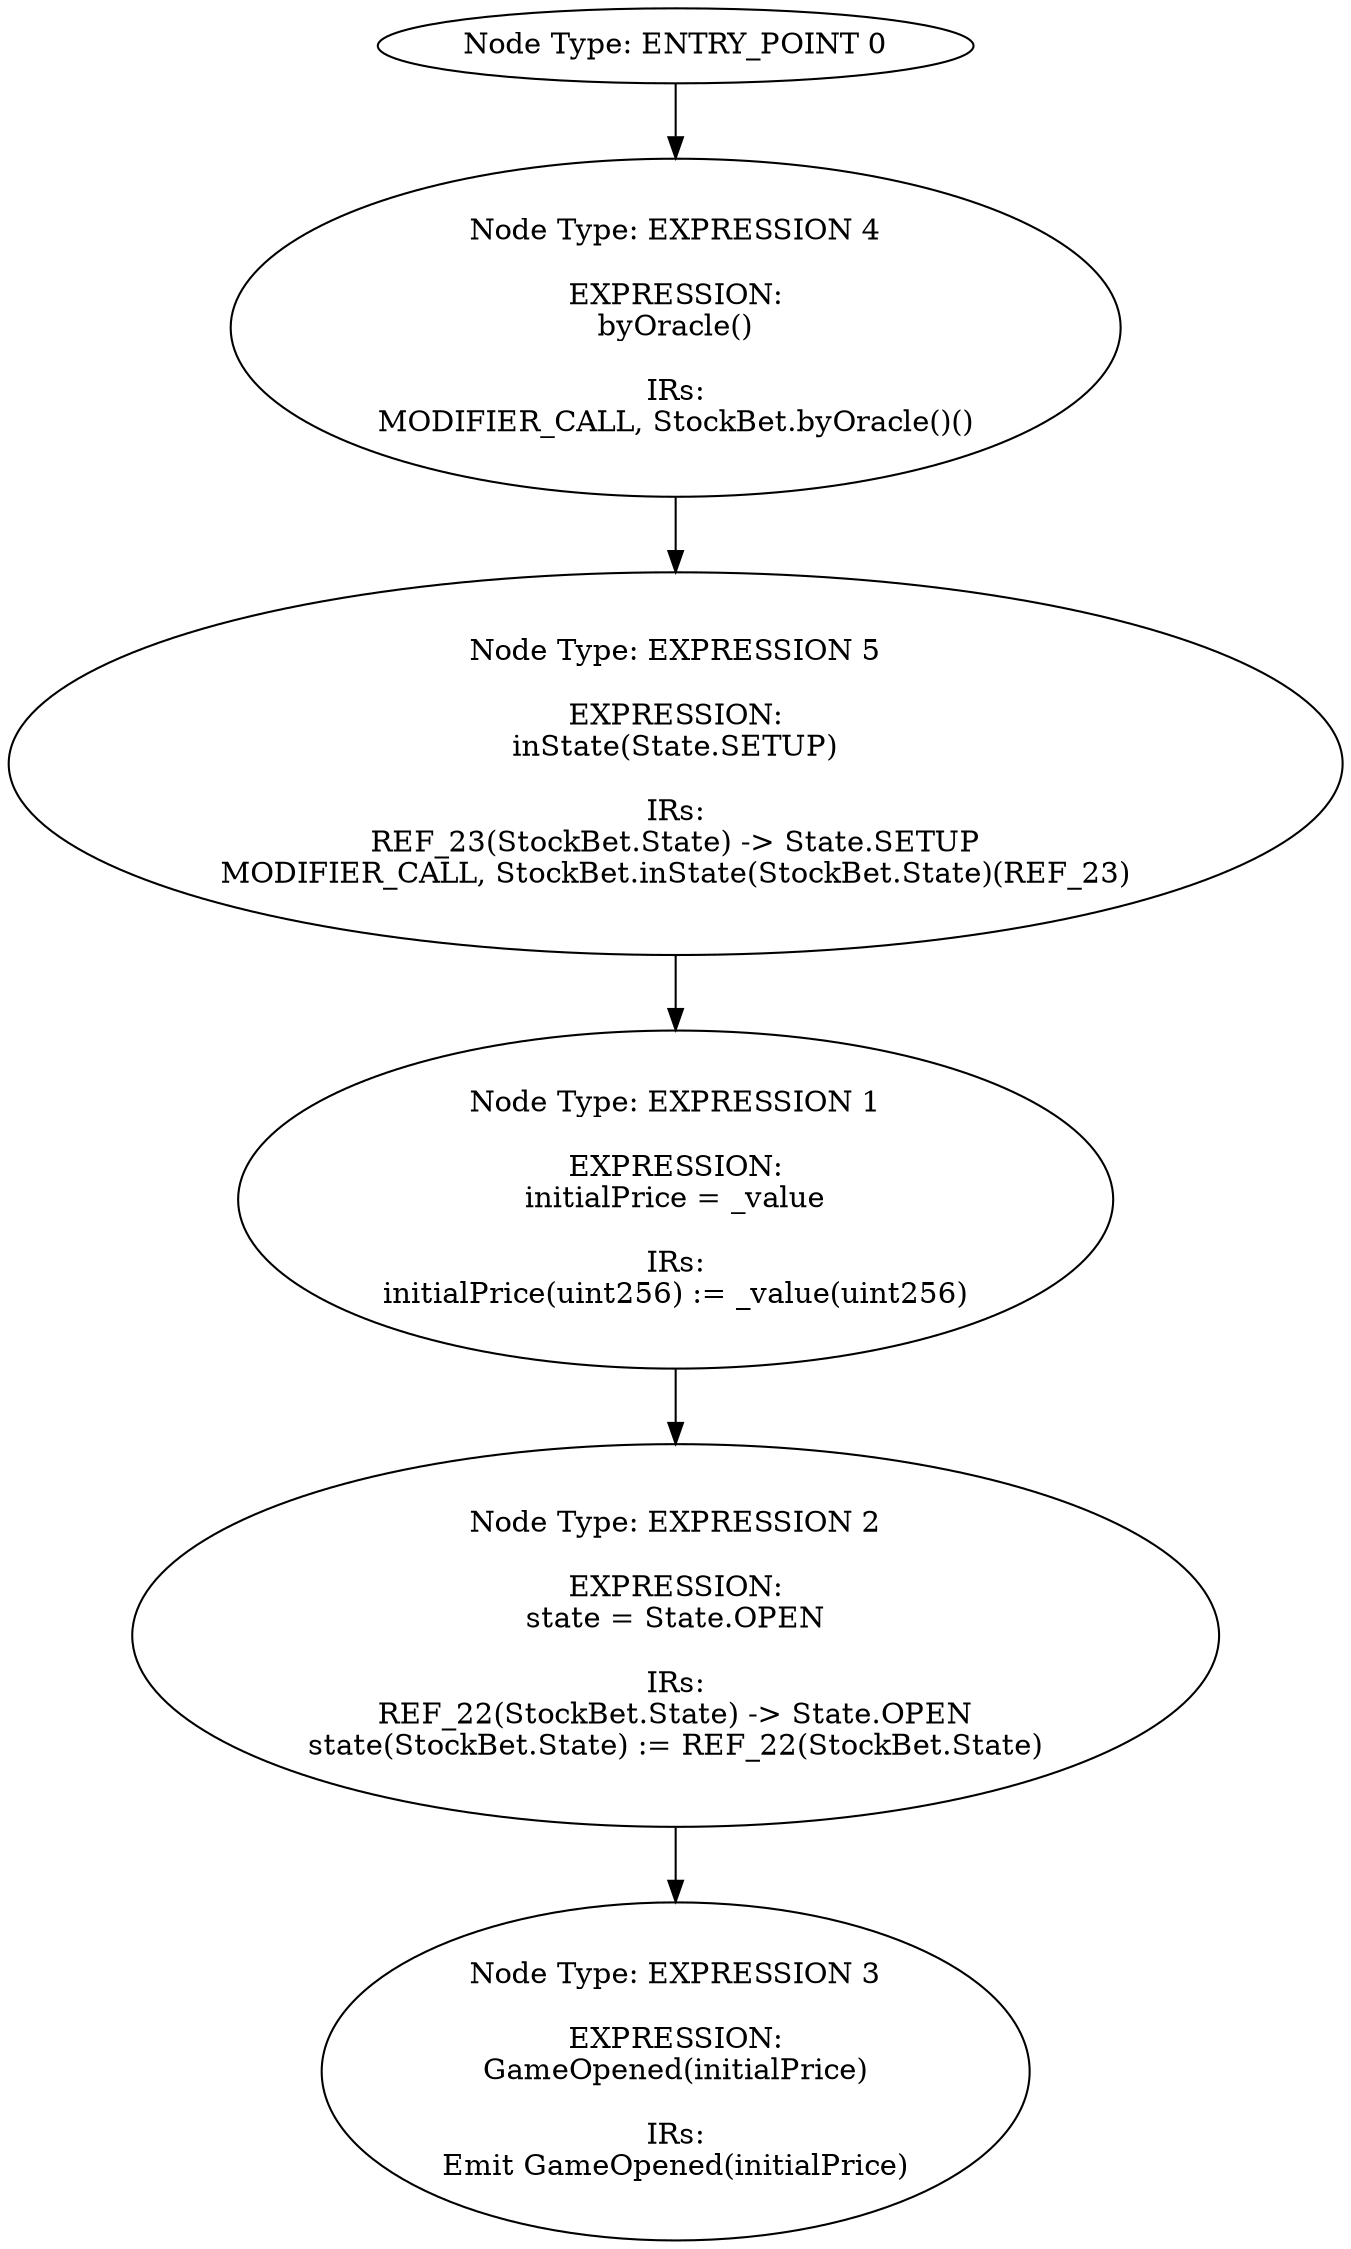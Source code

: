 digraph{
0[label="Node Type: ENTRY_POINT 0
"];
0->4;
1[label="Node Type: EXPRESSION 1

EXPRESSION:
initialPrice = _value

IRs:
initialPrice(uint256) := _value(uint256)"];
1->2;
2[label="Node Type: EXPRESSION 2

EXPRESSION:
state = State.OPEN

IRs:
REF_22(StockBet.State) -> State.OPEN
state(StockBet.State) := REF_22(StockBet.State)"];
2->3;
3[label="Node Type: EXPRESSION 3

EXPRESSION:
GameOpened(initialPrice)

IRs:
Emit GameOpened(initialPrice)"];
4[label="Node Type: EXPRESSION 4

EXPRESSION:
byOracle()

IRs:
MODIFIER_CALL, StockBet.byOracle()()"];
4->5;
5[label="Node Type: EXPRESSION 5

EXPRESSION:
inState(State.SETUP)

IRs:
REF_23(StockBet.State) -> State.SETUP
MODIFIER_CALL, StockBet.inState(StockBet.State)(REF_23)"];
5->1;
}
